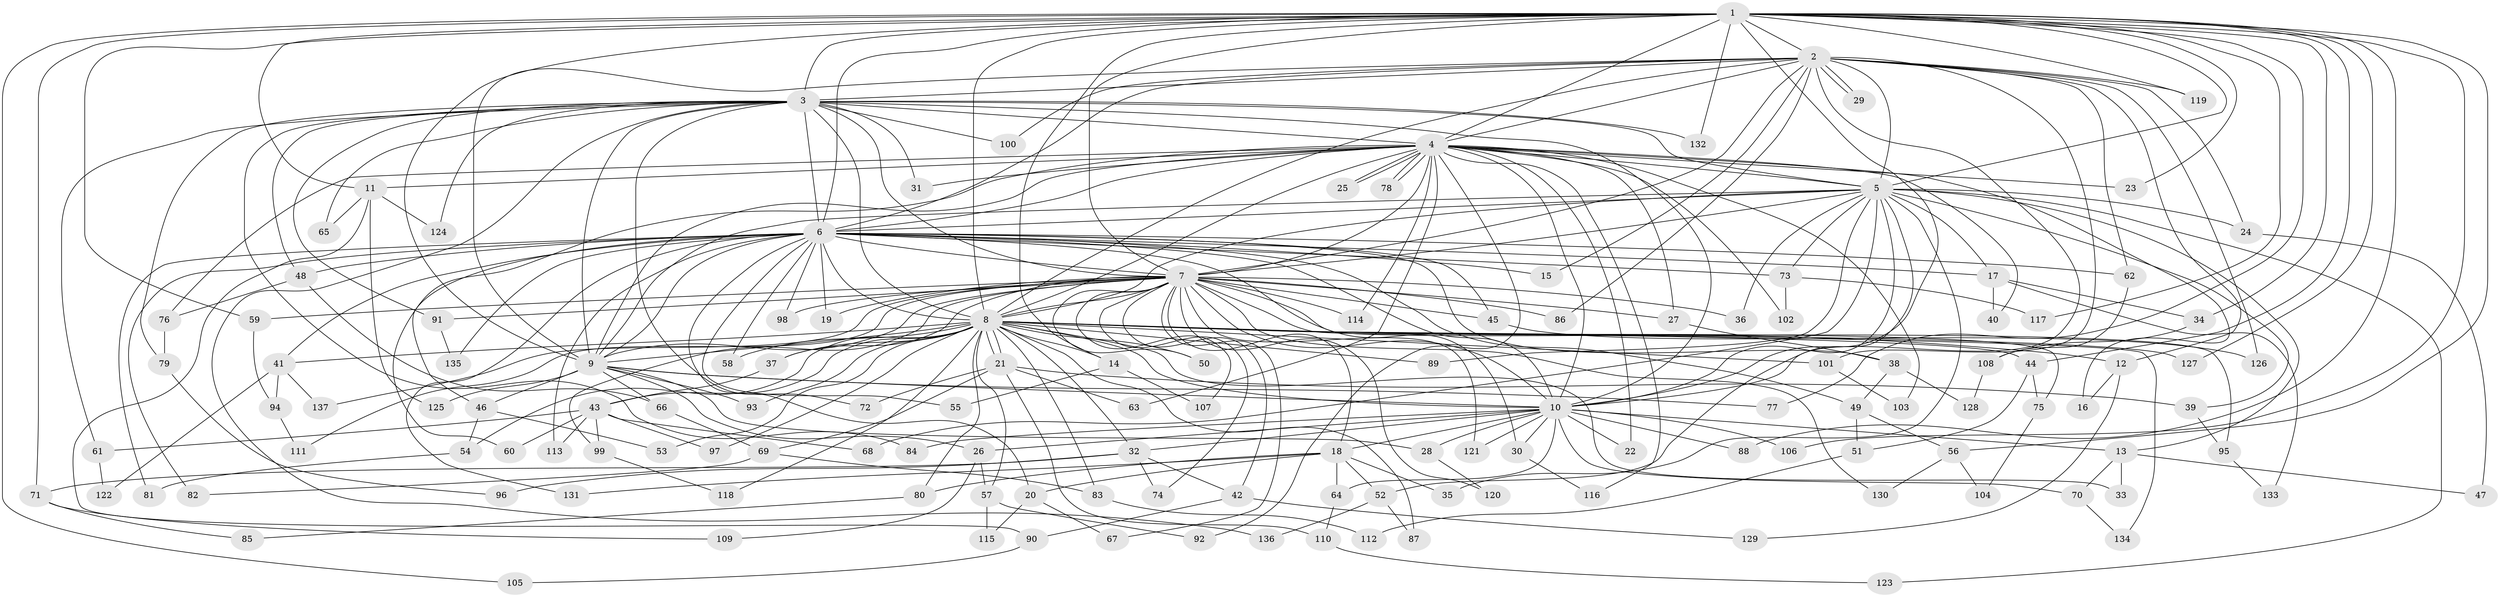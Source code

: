 // coarse degree distribution, {20: 0.023809523809523808, 17: 0.011904761904761904, 12: 0.011904761904761904, 24: 0.011904761904761904, 26: 0.011904761904761904, 27: 0.011904761904761904, 29: 0.011904761904761904, 21: 0.011904761904761904, 7: 0.03571428571428571, 4: 0.07142857142857142, 5: 0.07142857142857142, 2: 0.4523809523809524, 6: 0.023809523809523808, 1: 0.047619047619047616, 3: 0.16666666666666666, 9: 0.011904761904761904, 8: 0.011904761904761904}
// Generated by graph-tools (version 1.1) at 2025/49/03/04/25 22:49:39]
// undirected, 137 vertices, 299 edges
graph export_dot {
  node [color=gray90,style=filled];
  1;
  2;
  3;
  4;
  5;
  6;
  7;
  8;
  9;
  10;
  11;
  12;
  13;
  14;
  15;
  16;
  17;
  18;
  19;
  20;
  21;
  22;
  23;
  24;
  25;
  26;
  27;
  28;
  29;
  30;
  31;
  32;
  33;
  34;
  35;
  36;
  37;
  38;
  39;
  40;
  41;
  42;
  43;
  44;
  45;
  46;
  47;
  48;
  49;
  50;
  51;
  52;
  53;
  54;
  55;
  56;
  57;
  58;
  59;
  60;
  61;
  62;
  63;
  64;
  65;
  66;
  67;
  68;
  69;
  70;
  71;
  72;
  73;
  74;
  75;
  76;
  77;
  78;
  79;
  80;
  81;
  82;
  83;
  84;
  85;
  86;
  87;
  88;
  89;
  90;
  91;
  92;
  93;
  94;
  95;
  96;
  97;
  98;
  99;
  100;
  101;
  102;
  103;
  104;
  105;
  106;
  107;
  108;
  109;
  110;
  111;
  112;
  113;
  114;
  115;
  116;
  117;
  118;
  119;
  120;
  121;
  122;
  123;
  124;
  125;
  126;
  127;
  128;
  129;
  130;
  131;
  132;
  133;
  134;
  135;
  136;
  137;
  1 -- 2;
  1 -- 3;
  1 -- 4;
  1 -- 5;
  1 -- 6;
  1 -- 7;
  1 -- 8;
  1 -- 9;
  1 -- 10;
  1 -- 11;
  1 -- 14;
  1 -- 23;
  1 -- 34;
  1 -- 44;
  1 -- 56;
  1 -- 59;
  1 -- 71;
  1 -- 77;
  1 -- 88;
  1 -- 105;
  1 -- 106;
  1 -- 117;
  1 -- 119;
  1 -- 127;
  1 -- 132;
  2 -- 3;
  2 -- 4;
  2 -- 5;
  2 -- 6;
  2 -- 7;
  2 -- 8;
  2 -- 9;
  2 -- 10;
  2 -- 12;
  2 -- 15;
  2 -- 24;
  2 -- 29;
  2 -- 29;
  2 -- 62;
  2 -- 86;
  2 -- 100;
  2 -- 101;
  2 -- 119;
  2 -- 126;
  3 -- 4;
  3 -- 5;
  3 -- 6;
  3 -- 7;
  3 -- 8;
  3 -- 9;
  3 -- 10;
  3 -- 31;
  3 -- 48;
  3 -- 61;
  3 -- 65;
  3 -- 72;
  3 -- 79;
  3 -- 84;
  3 -- 91;
  3 -- 100;
  3 -- 124;
  3 -- 132;
  3 -- 136;
  4 -- 5;
  4 -- 6;
  4 -- 7;
  4 -- 8;
  4 -- 9;
  4 -- 10;
  4 -- 11;
  4 -- 16;
  4 -- 22;
  4 -- 23;
  4 -- 25;
  4 -- 25;
  4 -- 27;
  4 -- 31;
  4 -- 40;
  4 -- 46;
  4 -- 63;
  4 -- 76;
  4 -- 78;
  4 -- 78;
  4 -- 92;
  4 -- 102;
  4 -- 103;
  4 -- 114;
  4 -- 116;
  5 -- 6;
  5 -- 7;
  5 -- 8;
  5 -- 9;
  5 -- 10;
  5 -- 13;
  5 -- 17;
  5 -- 24;
  5 -- 35;
  5 -- 36;
  5 -- 39;
  5 -- 52;
  5 -- 68;
  5 -- 73;
  5 -- 89;
  5 -- 123;
  6 -- 7;
  6 -- 8;
  6 -- 9;
  6 -- 10;
  6 -- 15;
  6 -- 17;
  6 -- 19;
  6 -- 20;
  6 -- 30;
  6 -- 38;
  6 -- 41;
  6 -- 45;
  6 -- 48;
  6 -- 49;
  6 -- 55;
  6 -- 58;
  6 -- 60;
  6 -- 62;
  6 -- 73;
  6 -- 81;
  6 -- 82;
  6 -- 98;
  6 -- 113;
  6 -- 131;
  6 -- 135;
  7 -- 8;
  7 -- 9;
  7 -- 10;
  7 -- 18;
  7 -- 19;
  7 -- 27;
  7 -- 36;
  7 -- 37;
  7 -- 42;
  7 -- 45;
  7 -- 50;
  7 -- 59;
  7 -- 67;
  7 -- 74;
  7 -- 75;
  7 -- 86;
  7 -- 91;
  7 -- 95;
  7 -- 98;
  7 -- 99;
  7 -- 107;
  7 -- 111;
  7 -- 114;
  7 -- 120;
  7 -- 121;
  7 -- 130;
  7 -- 137;
  8 -- 9;
  8 -- 10;
  8 -- 12;
  8 -- 14;
  8 -- 21;
  8 -- 21;
  8 -- 32;
  8 -- 33;
  8 -- 37;
  8 -- 41;
  8 -- 43;
  8 -- 44;
  8 -- 50;
  8 -- 53;
  8 -- 54;
  8 -- 57;
  8 -- 58;
  8 -- 80;
  8 -- 83;
  8 -- 87;
  8 -- 89;
  8 -- 93;
  8 -- 97;
  8 -- 101;
  8 -- 118;
  8 -- 127;
  8 -- 134;
  9 -- 10;
  9 -- 26;
  9 -- 28;
  9 -- 46;
  9 -- 66;
  9 -- 77;
  9 -- 93;
  9 -- 125;
  10 -- 13;
  10 -- 18;
  10 -- 22;
  10 -- 26;
  10 -- 28;
  10 -- 30;
  10 -- 32;
  10 -- 64;
  10 -- 70;
  10 -- 84;
  10 -- 88;
  10 -- 106;
  10 -- 121;
  11 -- 65;
  11 -- 90;
  11 -- 124;
  11 -- 125;
  12 -- 16;
  12 -- 129;
  13 -- 33;
  13 -- 47;
  13 -- 70;
  14 -- 55;
  14 -- 107;
  17 -- 34;
  17 -- 40;
  17 -- 133;
  18 -- 20;
  18 -- 35;
  18 -- 52;
  18 -- 64;
  18 -- 80;
  18 -- 131;
  20 -- 67;
  20 -- 115;
  21 -- 39;
  21 -- 63;
  21 -- 69;
  21 -- 72;
  21 -- 110;
  24 -- 47;
  26 -- 57;
  26 -- 109;
  27 -- 38;
  28 -- 120;
  30 -- 116;
  32 -- 42;
  32 -- 71;
  32 -- 74;
  32 -- 96;
  34 -- 108;
  37 -- 43;
  38 -- 49;
  38 -- 128;
  39 -- 95;
  41 -- 94;
  41 -- 122;
  41 -- 137;
  42 -- 90;
  42 -- 129;
  43 -- 60;
  43 -- 61;
  43 -- 68;
  43 -- 97;
  43 -- 99;
  43 -- 113;
  44 -- 51;
  44 -- 75;
  45 -- 126;
  46 -- 53;
  46 -- 54;
  48 -- 66;
  48 -- 76;
  49 -- 51;
  49 -- 56;
  51 -- 112;
  52 -- 87;
  52 -- 136;
  54 -- 81;
  56 -- 104;
  56 -- 130;
  57 -- 92;
  57 -- 115;
  59 -- 94;
  61 -- 122;
  62 -- 108;
  64 -- 110;
  66 -- 69;
  69 -- 82;
  69 -- 83;
  70 -- 134;
  71 -- 85;
  71 -- 109;
  73 -- 102;
  73 -- 117;
  75 -- 104;
  76 -- 79;
  79 -- 96;
  80 -- 85;
  83 -- 112;
  90 -- 105;
  91 -- 135;
  94 -- 111;
  95 -- 133;
  99 -- 118;
  101 -- 103;
  108 -- 128;
  110 -- 123;
}

